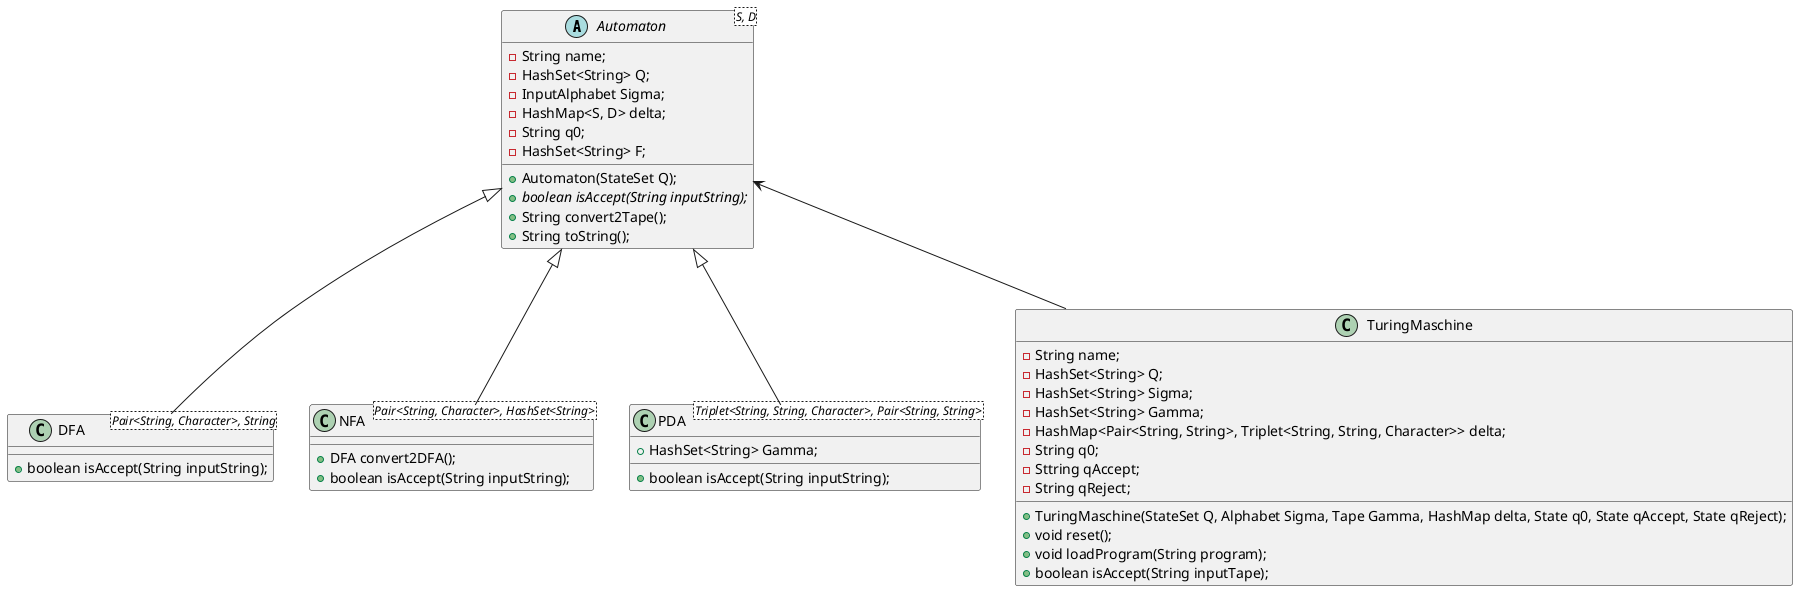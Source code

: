 @startuml

abstract Automaton<S, D>{
- String name;
- HashSet<String> Q;
- InputAlphabet Sigma;
- HashMap<S, D> delta;
- String q0;
- HashSet<String> F;

+ Automaton(StateSet Q);
+ {abstract} boolean isAccept(String inputString);
+ String convert2Tape();
+ String toString();

}

Automaton <|-- DFA
class DFA<Pair<String, Character>, String>{
+ boolean isAccept(String inputString);
}

Automaton <|-- NFA
class NFA<Pair<String, Character>, HashSet<String>>{
+ DFA convert2DFA();
+ boolean isAccept(String inputString);
}

Automaton <|-- PDA
class PDA<Triplet<String, String, Character>, Pair<String, String>>{
+ HashSet<String> Gamma;
+ boolean isAccept(String inputString);
}

Automaton <-- TuringMaschine

class TuringMaschine{
- String name;
- HashSet<String> Q;
- HashSet<String> Sigma;
- HashSet<String> Gamma;
- HashMap<Pair<String, String>, Triplet<String, String, Character>> delta;
- String q0;
- Sttring qAccept;
- String qReject;

+ TuringMaschine(StateSet Q, Alphabet Sigma, Tape Gamma, HashMap delta, State q0, State qAccept, State qReject);
+ void reset();
+ void loadProgram(String program);
+ boolean isAccept(String inputTape);
}

@enduml